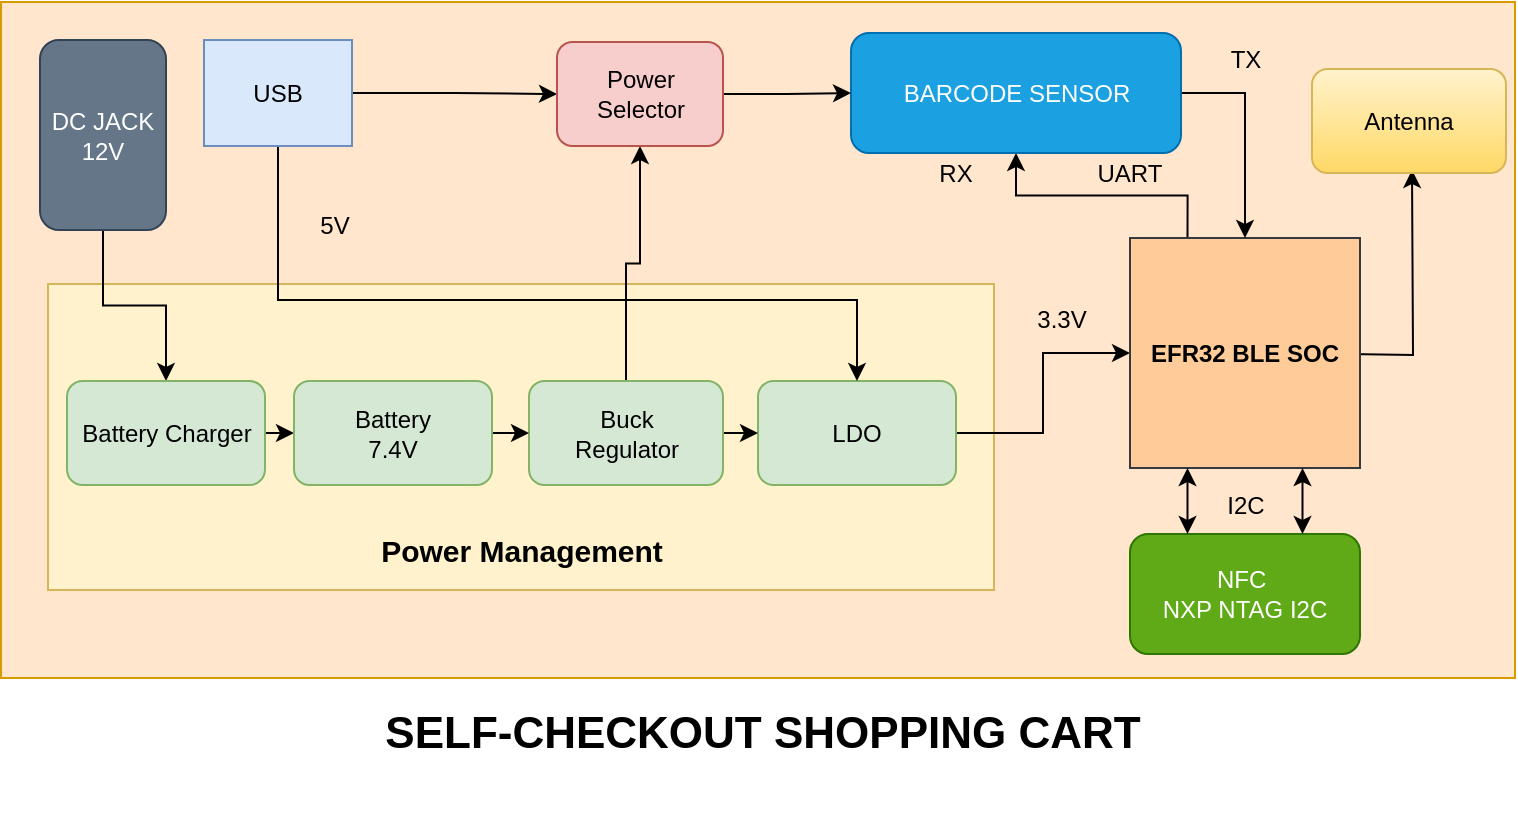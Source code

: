 <mxfile version="12.1.7" type="device" pages="1"><diagram id="PpEd2Hm9x3__hRU1quEa" name="Page-1"><mxGraphModel dx="1205" dy="696" grid="0" gridSize="10" guides="1" tooltips="1" connect="1" arrows="1" fold="1" page="1" pageScale="1" pageWidth="850" pageHeight="1100" math="0" shadow="0"><root><mxCell id="0"/><mxCell id="1" parent="0"/><mxCell id="vF_KR4CzCZtNUHpvs4Sf-34" value="" style="rounded=0;whiteSpace=wrap;html=1;fillColor=#ffe6cc;strokeColor=#d79b00;" parent="1" vertex="1"><mxGeometry x="9.5" y="284" width="757" height="338" as="geometry"/></mxCell><mxCell id="vF_KR4CzCZtNUHpvs4Sf-27" value="&lt;b&gt;&lt;font style=&quot;font-size: 22px&quot;&gt;SELF-CHECKOUT SHOPPING CART&lt;/font&gt;&lt;/b&gt;" style="text;html=1;strokeColor=none;fillColor=none;align=center;verticalAlign=middle;whiteSpace=wrap;rounded=0;" parent="1" vertex="1"><mxGeometry x="182.5" y="610" width="415" height="80" as="geometry"/></mxCell><mxCell id="vF_KR4CzCZtNUHpvs4Sf-46" value="" style="rounded=0;whiteSpace=wrap;html=1;glass=0;shadow=0;fillColor=#fff2cc;strokeColor=#d6b656;" parent="1" vertex="1"><mxGeometry x="33" y="425" width="473" height="153" as="geometry"/></mxCell><mxCell id="hGd9IaKR7QvGPeqi03T9-22" style="edgeStyle=orthogonalEdgeStyle;rounded=0;orthogonalLoop=1;jettySize=auto;html=1;exitX=1;exitY=0.5;exitDx=0;exitDy=0;entryX=0;entryY=0.5;entryDx=0;entryDy=0;" edge="1" parent="1" source="hGd9IaKR7QvGPeqi03T9-7" target="hGd9IaKR7QvGPeqi03T9-11"><mxGeometry relative="1" as="geometry"/></mxCell><mxCell id="hGd9IaKR7QvGPeqi03T9-7" value="LDO" style="rounded=1;whiteSpace=wrap;html=1;shadow=0;glass=0;fillColor=#d5e8d4;strokeColor=#82b366;" vertex="1" parent="1"><mxGeometry x="388" y="473.5" width="99" height="52" as="geometry"/></mxCell><mxCell id="hGd9IaKR7QvGPeqi03T9-21" style="edgeStyle=orthogonalEdgeStyle;rounded=0;orthogonalLoop=1;jettySize=auto;html=1;exitX=0.5;exitY=1;exitDx=0;exitDy=0;entryX=0.5;entryY=0;entryDx=0;entryDy=0;" edge="1" parent="1" source="hGd9IaKR7QvGPeqi03T9-8" target="hGd9IaKR7QvGPeqi03T9-7"><mxGeometry relative="1" as="geometry"><Array as="points"><mxPoint x="148" y="433"/><mxPoint x="437" y="433"/></Array></mxGeometry></mxCell><mxCell id="hGd9IaKR7QvGPeqi03T9-53" style="edgeStyle=orthogonalEdgeStyle;rounded=0;orthogonalLoop=1;jettySize=auto;html=1;exitX=1;exitY=0.5;exitDx=0;exitDy=0;entryX=0;entryY=0.5;entryDx=0;entryDy=0;" edge="1" parent="1" source="hGd9IaKR7QvGPeqi03T9-8" target="hGd9IaKR7QvGPeqi03T9-52"><mxGeometry relative="1" as="geometry"/></mxCell><mxCell id="hGd9IaKR7QvGPeqi03T9-8" value="USB" style="rounded=0;whiteSpace=wrap;html=1;shadow=0;glass=0;fillColor=#dae8fc;strokeColor=#6c8ebf;" vertex="1" parent="1"><mxGeometry x="111" y="303" width="74" height="53" as="geometry"/></mxCell><mxCell id="hGd9IaKR7QvGPeqi03T9-20" style="edgeStyle=orthogonalEdgeStyle;rounded=0;orthogonalLoop=1;jettySize=auto;html=1;exitX=0.5;exitY=1;exitDx=0;exitDy=0;entryX=0.5;entryY=0;entryDx=0;entryDy=0;" edge="1" parent="1" source="hGd9IaKR7QvGPeqi03T9-9" target="hGd9IaKR7QvGPeqi03T9-18"><mxGeometry relative="1" as="geometry"/></mxCell><mxCell id="hGd9IaKR7QvGPeqi03T9-9" value="DC JACK&lt;br&gt;12V" style="rounded=1;whiteSpace=wrap;html=1;shadow=0;glass=0;strokeColor=#314354;fillColor=#647687;fontColor=#ffffff;" vertex="1" parent="1"><mxGeometry x="29" y="303" width="63" height="95" as="geometry"/></mxCell><mxCell id="hGd9IaKR7QvGPeqi03T9-30" style="edgeStyle=orthogonalEdgeStyle;rounded=0;orthogonalLoop=1;jettySize=auto;html=1;exitX=0.25;exitY=0;exitDx=0;exitDy=0;entryX=0.5;entryY=1;entryDx=0;entryDy=0;" edge="1" parent="1" source="hGd9IaKR7QvGPeqi03T9-11" target="hGd9IaKR7QvGPeqi03T9-13"><mxGeometry relative="1" as="geometry"/></mxCell><mxCell id="hGd9IaKR7QvGPeqi03T9-44" style="edgeStyle=orthogonalEdgeStyle;rounded=0;orthogonalLoop=1;jettySize=auto;html=1;exitX=1;exitY=0.5;exitDx=0;exitDy=0;entryX=0.577;entryY=0.977;entryDx=0;entryDy=0;entryPerimeter=0;" edge="1" parent="1"><mxGeometry relative="1" as="geometry"><mxPoint x="683" y="460" as="sourcePoint"/><mxPoint x="715" y="368" as="targetPoint"/></mxGeometry></mxCell><mxCell id="hGd9IaKR7QvGPeqi03T9-11" value="&lt;b&gt;EFR32 BLE SOC&lt;/b&gt;" style="whiteSpace=wrap;html=1;aspect=fixed;rounded=0;shadow=0;glass=0;strokeColor=#36393d;fillColor=#ffcc99;" vertex="1" parent="1"><mxGeometry x="574" y="402" width="115" height="115" as="geometry"/></mxCell><mxCell id="hGd9IaKR7QvGPeqi03T9-29" style="edgeStyle=orthogonalEdgeStyle;rounded=0;orthogonalLoop=1;jettySize=auto;html=1;exitX=1;exitY=0.5;exitDx=0;exitDy=0;entryX=0.5;entryY=0;entryDx=0;entryDy=0;" edge="1" parent="1" source="hGd9IaKR7QvGPeqi03T9-13" target="hGd9IaKR7QvGPeqi03T9-11"><mxGeometry relative="1" as="geometry"/></mxCell><mxCell id="hGd9IaKR7QvGPeqi03T9-13" value="BARCODE SENSOR" style="rounded=1;whiteSpace=wrap;html=1;shadow=0;glass=0;fillColor=#1ba1e2;strokeColor=#006EAF;fontColor=#ffffff;" vertex="1" parent="1"><mxGeometry x="434.5" y="299.5" width="165" height="60" as="geometry"/></mxCell><mxCell id="hGd9IaKR7QvGPeqi03T9-26" style="edgeStyle=orthogonalEdgeStyle;rounded=0;orthogonalLoop=1;jettySize=auto;html=1;exitX=1;exitY=0.5;exitDx=0;exitDy=0;entryX=0;entryY=0.5;entryDx=0;entryDy=0;" edge="1" parent="1" source="hGd9IaKR7QvGPeqi03T9-17" target="hGd9IaKR7QvGPeqi03T9-7"><mxGeometry relative="1" as="geometry"/></mxCell><mxCell id="hGd9IaKR7QvGPeqi03T9-57" style="edgeStyle=orthogonalEdgeStyle;rounded=0;orthogonalLoop=1;jettySize=auto;html=1;exitX=0.5;exitY=0;exitDx=0;exitDy=0;entryX=0.5;entryY=1;entryDx=0;entryDy=0;" edge="1" parent="1" source="hGd9IaKR7QvGPeqi03T9-17" target="hGd9IaKR7QvGPeqi03T9-52"><mxGeometry relative="1" as="geometry"/></mxCell><mxCell id="hGd9IaKR7QvGPeqi03T9-17" value="Buck&lt;br&gt;Regulator" style="rounded=1;whiteSpace=wrap;html=1;shadow=0;glass=0;fillColor=#d5e8d4;strokeColor=#82b366;" vertex="1" parent="1"><mxGeometry x="273.5" y="473.5" width="97" height="52" as="geometry"/></mxCell><mxCell id="hGd9IaKR7QvGPeqi03T9-47" style="edgeStyle=orthogonalEdgeStyle;rounded=0;orthogonalLoop=1;jettySize=auto;html=1;exitX=1;exitY=0.5;exitDx=0;exitDy=0;entryX=0;entryY=0.5;entryDx=0;entryDy=0;" edge="1" parent="1" source="hGd9IaKR7QvGPeqi03T9-18" target="hGd9IaKR7QvGPeqi03T9-24"><mxGeometry relative="1" as="geometry"/></mxCell><mxCell id="hGd9IaKR7QvGPeqi03T9-18" value="Battery Charger" style="rounded=1;whiteSpace=wrap;html=1;shadow=0;glass=0;fillColor=#d5e8d4;strokeColor=#82b366;" vertex="1" parent="1"><mxGeometry x="42.5" y="473.5" width="99" height="52" as="geometry"/></mxCell><mxCell id="hGd9IaKR7QvGPeqi03T9-19" value="&lt;font style=&quot;font-size: 15px&quot;&gt;&lt;b&gt;Power Management&lt;/b&gt;&lt;/font&gt;" style="text;html=1;strokeColor=none;fillColor=none;align=center;verticalAlign=middle;whiteSpace=wrap;rounded=0;shadow=0;glass=0;" vertex="1" parent="1"><mxGeometry x="182.5" y="548" width="174" height="20" as="geometry"/></mxCell><mxCell id="hGd9IaKR7QvGPeqi03T9-27" style="edgeStyle=orthogonalEdgeStyle;rounded=0;orthogonalLoop=1;jettySize=auto;html=1;exitX=1;exitY=0.5;exitDx=0;exitDy=0;entryX=0;entryY=0.5;entryDx=0;entryDy=0;" edge="1" parent="1" source="hGd9IaKR7QvGPeqi03T9-24" target="hGd9IaKR7QvGPeqi03T9-17"><mxGeometry relative="1" as="geometry"/></mxCell><mxCell id="hGd9IaKR7QvGPeqi03T9-24" value="Battery&lt;br&gt;7.4V" style="rounded=1;whiteSpace=wrap;html=1;shadow=0;glass=0;fillColor=#d5e8d4;strokeColor=#82b366;" vertex="1" parent="1"><mxGeometry x="156" y="473.5" width="99" height="52" as="geometry"/></mxCell><mxCell id="hGd9IaKR7QvGPeqi03T9-28" value="3.3V" style="text;html=1;strokeColor=none;fillColor=none;align=center;verticalAlign=middle;whiteSpace=wrap;rounded=0;shadow=0;glass=0;" vertex="1" parent="1"><mxGeometry x="520" y="433" width="40" height="20" as="geometry"/></mxCell><mxCell id="hGd9IaKR7QvGPeqi03T9-31" value="TX" style="text;html=1;strokeColor=none;fillColor=none;align=center;verticalAlign=middle;whiteSpace=wrap;rounded=0;shadow=0;glass=0;" vertex="1" parent="1"><mxGeometry x="612" y="303" width="40" height="20" as="geometry"/></mxCell><mxCell id="hGd9IaKR7QvGPeqi03T9-32" value="RX" style="text;html=1;strokeColor=none;fillColor=none;align=center;verticalAlign=middle;whiteSpace=wrap;rounded=0;shadow=0;glass=0;" vertex="1" parent="1"><mxGeometry x="467" y="359.5" width="40" height="20" as="geometry"/></mxCell><mxCell id="hGd9IaKR7QvGPeqi03T9-36" value="NFC&amp;nbsp;&lt;br&gt;NXP NTAG I2C" style="rounded=1;whiteSpace=wrap;html=1;shadow=0;glass=0;fillColor=#60a917;strokeColor=#2D7600;fontColor=#ffffff;" vertex="1" parent="1"><mxGeometry x="574" y="550" width="115" height="60" as="geometry"/></mxCell><mxCell id="hGd9IaKR7QvGPeqi03T9-40" value="" style="endArrow=classic;startArrow=classic;html=1;entryX=0.25;entryY=1;entryDx=0;entryDy=0;exitX=0.25;exitY=0;exitDx=0;exitDy=0;" edge="1" parent="1" source="hGd9IaKR7QvGPeqi03T9-36" target="hGd9IaKR7QvGPeqi03T9-11"><mxGeometry width="50" height="50" relative="1" as="geometry"><mxPoint x="468" y="747" as="sourcePoint"/><mxPoint x="518" y="697" as="targetPoint"/></mxGeometry></mxCell><mxCell id="hGd9IaKR7QvGPeqi03T9-41" value="" style="endArrow=classic;startArrow=classic;html=1;entryX=0.75;entryY=1;entryDx=0;entryDy=0;exitX=0.75;exitY=0;exitDx=0;exitDy=0;" edge="1" parent="1" source="hGd9IaKR7QvGPeqi03T9-36" target="hGd9IaKR7QvGPeqi03T9-11"><mxGeometry width="50" height="50" relative="1" as="geometry"><mxPoint x="612" y="560" as="sourcePoint"/><mxPoint x="612.75" y="527" as="targetPoint"/></mxGeometry></mxCell><mxCell id="hGd9IaKR7QvGPeqi03T9-42" value="Antenna" style="rounded=1;whiteSpace=wrap;html=1;shadow=0;glass=0;gradientColor=#ffd966;fillColor=#fff2cc;strokeColor=#d6b656;" vertex="1" parent="1"><mxGeometry x="665" y="317.5" width="97" height="52" as="geometry"/></mxCell><mxCell id="hGd9IaKR7QvGPeqi03T9-45" value="I2C" style="text;html=1;strokeColor=none;fillColor=none;align=center;verticalAlign=middle;whiteSpace=wrap;rounded=0;shadow=0;glass=0;" vertex="1" parent="1"><mxGeometry x="612" y="526" width="40" height="20" as="geometry"/></mxCell><mxCell id="hGd9IaKR7QvGPeqi03T9-46" value="UART" style="text;html=1;strokeColor=none;fillColor=none;align=center;verticalAlign=middle;whiteSpace=wrap;rounded=0;shadow=0;glass=0;" vertex="1" parent="1"><mxGeometry x="554" y="360" width="40" height="20" as="geometry"/></mxCell><mxCell id="hGd9IaKR7QvGPeqi03T9-48" value="5V" style="text;html=1;strokeColor=none;fillColor=none;align=center;verticalAlign=middle;whiteSpace=wrap;rounded=0;shadow=0;glass=0;" vertex="1" parent="1"><mxGeometry x="148" y="379.5" width="57" height="33" as="geometry"/></mxCell><mxCell id="hGd9IaKR7QvGPeqi03T9-55" style="edgeStyle=orthogonalEdgeStyle;rounded=0;orthogonalLoop=1;jettySize=auto;html=1;exitX=1;exitY=0.5;exitDx=0;exitDy=0;entryX=0;entryY=0.5;entryDx=0;entryDy=0;" edge="1" parent="1" source="hGd9IaKR7QvGPeqi03T9-52" target="hGd9IaKR7QvGPeqi03T9-13"><mxGeometry relative="1" as="geometry"/></mxCell><mxCell id="hGd9IaKR7QvGPeqi03T9-52" value="Power Selector" style="rounded=1;whiteSpace=wrap;html=1;shadow=0;glass=0;strokeColor=#b85450;fillColor=#f8cecc;" vertex="1" parent="1"><mxGeometry x="287.5" y="304" width="83" height="52" as="geometry"/></mxCell></root></mxGraphModel></diagram></mxfile>